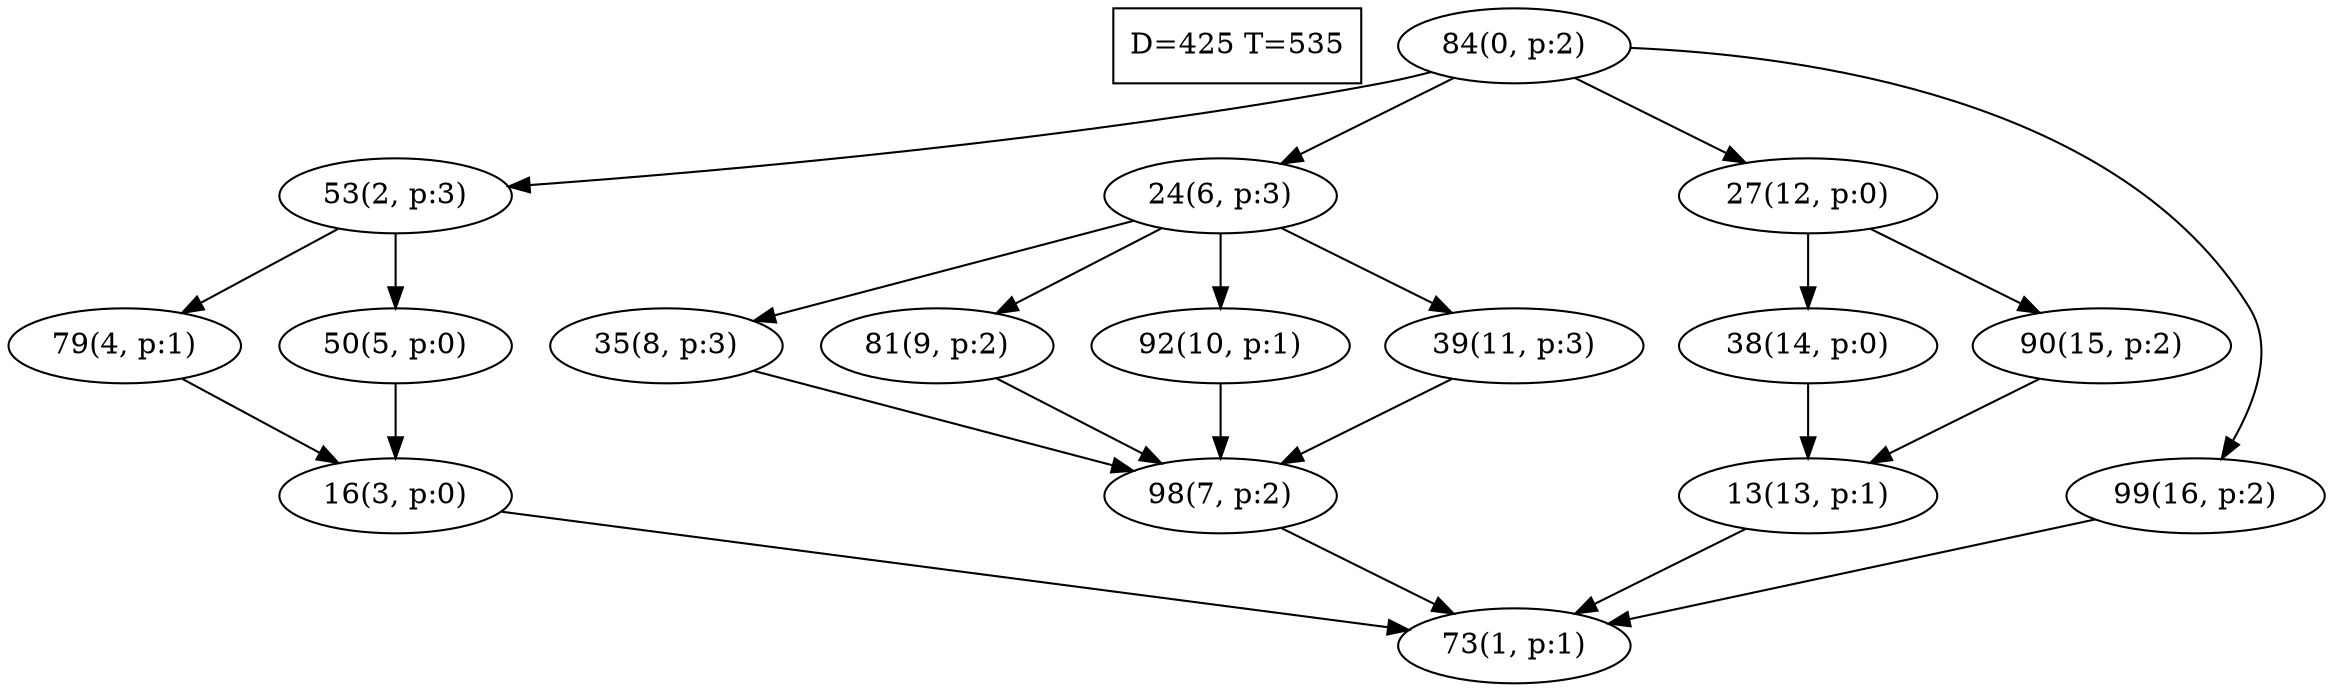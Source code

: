 digraph Task {
i [shape=box, label="D=425 T=535"]; 
0 [label="84(0, p:2)"];
1 [label="73(1, p:1)"];
2 [label="53(2, p:3)"];
3 [label="16(3, p:0)"];
4 [label="79(4, p:1)"];
5 [label="50(5, p:0)"];
6 [label="24(6, p:3)"];
7 [label="98(7, p:2)"];
8 [label="35(8, p:3)"];
9 [label="81(9, p:2)"];
10 [label="92(10, p:1)"];
11 [label="39(11, p:3)"];
12 [label="27(12, p:0)"];
13 [label="13(13, p:1)"];
14 [label="38(14, p:0)"];
15 [label="90(15, p:2)"];
16 [label="99(16, p:2)"];
0 -> 2;
0 -> 6;
0 -> 12;
0 -> 16;
2 -> 4;
2 -> 5;
3 -> 1;
4 -> 3;
5 -> 3;
6 -> 8;
6 -> 9;
6 -> 10;
6 -> 11;
7 -> 1;
8 -> 7;
9 -> 7;
10 -> 7;
11 -> 7;
12 -> 14;
12 -> 15;
13 -> 1;
14 -> 13;
15 -> 13;
16 -> 1;
}